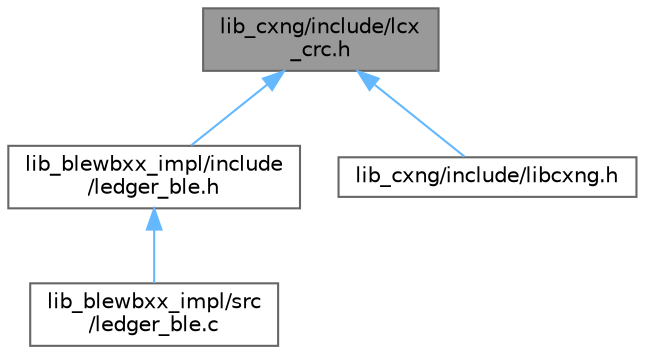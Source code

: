 digraph "lib_cxng/include/lcx_crc.h"
{
 // LATEX_PDF_SIZE
  bgcolor="transparent";
  edge [fontname=Helvetica,fontsize=10,labelfontname=Helvetica,labelfontsize=10];
  node [fontname=Helvetica,fontsize=10,shape=box,height=0.2,width=0.4];
  Node1 [label="lib_cxng/include/lcx\l_crc.h",height=0.2,width=0.4,color="gray40", fillcolor="grey60", style="filled", fontcolor="black",tooltip="CRC (Cyclic Redundancy Check)."];
  Node1 -> Node2 [dir="back",color="steelblue1",style="solid"];
  Node2 [label="lib_blewbxx_impl/include\l/ledger_ble.h",height=0.2,width=0.4,color="grey40", fillcolor="white", style="filled",URL="$ledger__ble_8h.html",tooltip=" "];
  Node2 -> Node3 [dir="back",color="steelblue1",style="solid"];
  Node3 [label="lib_blewbxx_impl/src\l/ledger_ble.c",height=0.2,width=0.4,color="grey40", fillcolor="white", style="filled",URL="$ledger__ble_8c.html",tooltip=" "];
  Node1 -> Node4 [dir="back",color="steelblue1",style="solid"];
  Node4 [label="lib_cxng/include/libcxng.h",height=0.2,width=0.4,color="grey40", fillcolor="white", style="filled",URL="$libcxng_8h.html",tooltip="Include cryptography files."];
}
